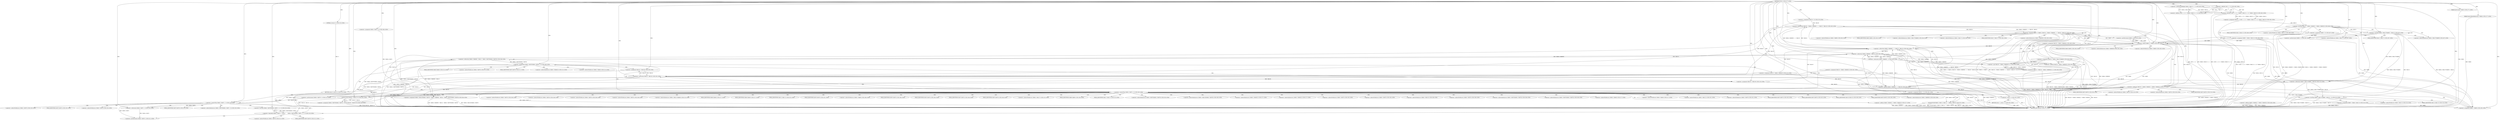 
digraph "FUN31" {  

"2424" [label = "(METHOD,FUN31)<SUB>477</SUB>" ]

"2695" [label = "(METHOD_RETURN,int)<SUB>477</SUB>" ]

"2425" [label = "(PARAM,AACContext *VAR55)<SUB>477</SUB>" ]

"2426" [label = "(PARAM,SpectralBandReplication *VAR46)<SUB>477</SUB>" ]

"2431" [label = "(&lt;operator&gt;.assignment,VAR138 = 0)<SUB>479</SUB>" ]

"2435" [label = "(&lt;operator&gt;.assignment,VAR139 = VAR46-&gt;VAR69[0])<SUB>480</SUB>" ]

"2443" [label = "(&lt;operator&gt;.assignment,VAR140 = VAR46-&gt;VAR48[1])<SUB>481</SUB>" ]

"2451" [label = "(&lt;operator&gt;.assignment,VAR141 = ((1000 &lt;&lt; 11) + (VAR46-&gt;VAR123 &gt;&gt; 1)) / VAR46-&gt;VAR123)<SUB>482</SUB>" ]

"2466" [label = "(&lt;operator&gt;.assignment,VAR46-&gt;VAR78 = 0)<SUB>484</SUB>" ]

"2693" [label = "(RETURN,return 0;,return 0;)<SUB>523</SUB>" ]

"2472" [label = "(&lt;operator&gt;.lessThan,VAR141 &lt; VAR46-&gt;VAR48[1] + VAR46-&gt;VAR49[1])<SUB>486</SUB>" ]

"2657" [label = "(&lt;operator&gt;.notEquals,VAR138 != VAR46-&gt;VAR48[1] + VAR46-&gt;VAR49[1])<SUB>517</SUB>" ]

"2671" [label = "(&lt;operator&gt;.logicalAnd,VAR46-&gt;VAR78 &gt; 1 &amp;&amp;\012        VAR46-&gt;VAR79[VAR46-&gt;VAR78 - 1] &lt; 3)<SUB>519</SUB>" ]

"2694" [label = "(LITERAL,0,return 0;)<SUB>523</SUB>" ]

"2453" [label = "(&lt;operator&gt;.division,((1000 &lt;&lt; 11) + (VAR46-&gt;VAR123 &gt;&gt; 1)) / VAR46-&gt;VAR123)<SUB>482</SUB>" ]

"2510" [label = "(&lt;operator&gt;.assignment,VAR142 = 0)<SUB>492</SUB>" ]

"2575" [label = "(&lt;operator&gt;.assignment,VAR46-&gt;VAR79[VAR46-&gt;VAR78]  = FUN32(VAR138 - VAR140, 0))<SUB>505</SUB>" ]

"2588" [label = "(&lt;operator&gt;.assignment,VAR46-&gt;VAR143[VAR46-&gt;VAR78] = VAR46-&gt;VAR69[0] - VAR142 - VAR46-&gt;VAR79[VAR46-&gt;VAR78])<SUB>506</SUB>" ]

"2689" [label = "(&lt;operator&gt;.postDecrement,VAR46-&gt;VAR78--)<SUB>521</SUB>" ]

"2454" [label = "(&lt;operator&gt;.addition,(1000 &lt;&lt; 11) + (VAR46-&gt;VAR123 &gt;&gt; 1))<SUB>482</SUB>" ]

"2474" [label = "(&lt;operator&gt;.addition,VAR46-&gt;VAR48[1] + VAR46-&gt;VAR49[1])<SUB>486</SUB>" ]

"2491" [label = "(&lt;operator&gt;.lessThan,VAR46-&gt;VAR127[VAR69] &lt; VAR141)<SUB>487</SUB>" ]

"2498" [label = "(&lt;operator&gt;.postIncrement,VAR69++)<SUB>487</SUB>" ]

"2502" [label = "(&lt;operator&gt;.assignment,VAR69 = VAR46-&gt;VAR113)<SUB>489</SUB>" ]

"2518" [label = "(&lt;operator&gt;.logicalOr,VAR68 == VAR69 || VAR138 &gt; (VAR46-&gt;VAR69[0] - 1 + VAR139 - VAR142))<SUB>493</SUB>" ]

"2535" [label = "(&lt;operator&gt;.postDecrement,VAR68--)<SUB>493</SUB>" ]

"2557" [label = "(&lt;operator&gt;.greaterThan,VAR46-&gt;VAR78 &gt; 5)<SUB>500</SUB>" ]

"2612" [label = "(&lt;operator&gt;.greaterThan,VAR46-&gt;VAR79[VAR46-&gt;VAR78] &gt; 0)<SUB>508</SUB>" ]

"2642" [label = "(&lt;operator&gt;.lessThan,VAR46-&gt;VAR127[VAR69] - VAR138 &lt; 3)<SUB>515</SUB>" ]

"2659" [label = "(&lt;operator&gt;.addition,VAR46-&gt;VAR48[1] + VAR46-&gt;VAR49[1])<SUB>517</SUB>" ]

"2672" [label = "(&lt;operator&gt;.greaterThan,VAR46-&gt;VAR78 &gt; 1)<SUB>519</SUB>" ]

"2677" [label = "(&lt;operator&gt;.lessThan,VAR46-&gt;VAR79[VAR46-&gt;VAR78 - 1] &lt; 3)<SUB>520</SUB>" ]

"2455" [label = "(&lt;operator&gt;.shiftLeft,1000 &lt;&lt; 11)<SUB>482</SUB>" ]

"2458" [label = "(&lt;operator&gt;.arithmeticShiftRight,VAR46-&gt;VAR123 &gt;&gt; 1)<SUB>482</SUB>" ]

"2488" [label = "(&lt;operator&gt;.assignment,VAR69 = 0)<SUB>487</SUB>" ]

"2515" [label = "(&lt;operator&gt;.assignment,VAR68 = VAR69)<SUB>493</SUB>" ]

"2538" [label = "(&lt;operator&gt;.assignment,VAR138 = VAR46-&gt;VAR127[VAR68])<SUB>494</SUB>" ]

"2545" [label = "(&lt;operator&gt;.assignment,VAR142 = (VAR138 + VAR46-&gt;VAR69[0]) &amp; 1)<SUB>495</SUB>" ]

"2563" [label = "(FUN28,FUN28(VAR55-&gt;VAR112, VAR114, &quot;&quot;, VAR46-&gt;VAR78))<SUB>501</SUB>" ]

"2572" [label = "(RETURN,return -1;,return -1;)<SUB>502</SUB>" ]

"2583" [label = "(FUN32,FUN32(VAR138 - VAR140, 0))<SUB>505</SUB>" ]

"2596" [label = "(&lt;operator&gt;.subtraction,VAR46-&gt;VAR69[0] - VAR142 - VAR46-&gt;VAR79[VAR46-&gt;VAR78])<SUB>506</SUB>" ]

"2622" [label = "(&lt;operator&gt;.assignment,VAR140 = VAR138)<SUB>509</SUB>" ]

"2625" [label = "(&lt;operator&gt;.assignment,VAR139 = VAR138)<SUB>510</SUB>" ]

"2628" [label = "(&lt;operator&gt;.postIncrement,VAR46-&gt;VAR78++)<SUB>511</SUB>" ]

"2652" [label = "(&lt;operator&gt;.assignment,VAR69 = VAR46-&gt;VAR113)<SUB>516</SUB>" ]

"2519" [label = "(&lt;operator&gt;.equals,VAR68 == VAR69)<SUB>493</SUB>" ]

"2522" [label = "(&lt;operator&gt;.greaterThan,VAR138 &gt; (VAR46-&gt;VAR69[0] - 1 + VAR139 - VAR142))<SUB>493</SUB>" ]

"2573" [label = "(&lt;operator&gt;.minus,-1)<SUB>502</SUB>" ]

"2584" [label = "(&lt;operator&gt;.subtraction,VAR138 - VAR140)<SUB>505</SUB>" ]

"2597" [label = "(&lt;operator&gt;.subtraction,VAR46-&gt;VAR69[0] - VAR142)<SUB>506</SUB>" ]

"2634" [label = "(&lt;operator&gt;.assignment,VAR139 = VAR46-&gt;VAR48[1])<SUB>513</SUB>" ]

"2643" [label = "(&lt;operator&gt;.subtraction,VAR46-&gt;VAR127[VAR69] - VAR138)<SUB>515</SUB>" ]

"2682" [label = "(&lt;operator&gt;.subtraction,VAR46-&gt;VAR78 - 1)<SUB>520</SUB>" ]

"2524" [label = "(&lt;operator&gt;.subtraction,VAR46-&gt;VAR69[0] - 1 + VAR139 - VAR142)<SUB>493</SUB>" ]

"2547" [label = "(&lt;operator&gt;.and,(VAR138 + VAR46-&gt;VAR69[0]) &amp; 1)<SUB>495</SUB>" ]

"2525" [label = "(&lt;operator&gt;.addition,VAR46-&gt;VAR69[0] - 1 + VAR139)<SUB>493</SUB>" ]

"2548" [label = "(&lt;operator&gt;.addition,VAR138 + VAR46-&gt;VAR69[0])<SUB>495</SUB>" ]

"2526" [label = "(&lt;operator&gt;.subtraction,VAR46-&gt;VAR69[0] - 1)<SUB>493</SUB>" ]

"2576" [label = "(&lt;operator&gt;.indirectIndexAccess,VAR46-&gt;VAR79[VAR46-&gt;VAR78])<SUB>505</SUB>" ]

"2589" [label = "(&lt;operator&gt;.indirectIndexAccess,VAR46-&gt;VAR143[VAR46-&gt;VAR78])<SUB>506</SUB>" ]

"2660" [label = "(&lt;operator&gt;.indirectIndexAccess,VAR46-&gt;VAR48[1])<SUB>517</SUB>" ]

"2665" [label = "(&lt;operator&gt;.indirectIndexAccess,VAR46-&gt;VAR49[1])<SUB>517</SUB>" ]

"2673" [label = "(&lt;operator&gt;.indirectFieldAccess,VAR46-&gt;VAR78)<SUB>519</SUB>" ]

"2678" [label = "(&lt;operator&gt;.indirectIndexAccess,VAR46-&gt;VAR79[VAR46-&gt;VAR78 - 1])<SUB>520</SUB>" ]

"2690" [label = "(&lt;operator&gt;.indirectFieldAccess,VAR46-&gt;VAR78)<SUB>521</SUB>" ]

"2492" [label = "(&lt;operator&gt;.indirectIndexAccess,VAR46-&gt;VAR127[VAR69])<SUB>487</SUB>" ]

"2504" [label = "(&lt;operator&gt;.indirectFieldAccess,VAR46-&gt;VAR113)<SUB>489</SUB>" ]

"2558" [label = "(&lt;operator&gt;.indirectFieldAccess,VAR46-&gt;VAR78)<SUB>500</SUB>" ]

"2577" [label = "(&lt;operator&gt;.indirectFieldAccess,VAR46-&gt;VAR79)<SUB>505</SUB>" ]

"2580" [label = "(&lt;operator&gt;.indirectFieldAccess,VAR46-&gt;VAR78)<SUB>505</SUB>" ]

"2590" [label = "(&lt;operator&gt;.indirectFieldAccess,VAR46-&gt;VAR143)<SUB>506</SUB>" ]

"2593" [label = "(&lt;operator&gt;.indirectFieldAccess,VAR46-&gt;VAR78)<SUB>506</SUB>" ]

"2604" [label = "(&lt;operator&gt;.indirectIndexAccess,VAR46-&gt;VAR79[VAR46-&gt;VAR78])<SUB>506</SUB>" ]

"2613" [label = "(&lt;operator&gt;.indirectIndexAccess,VAR46-&gt;VAR79[VAR46-&gt;VAR78])<SUB>508</SUB>" ]

"2661" [label = "(&lt;operator&gt;.indirectFieldAccess,VAR46-&gt;VAR48)<SUB>517</SUB>" ]

"2666" [label = "(&lt;operator&gt;.indirectFieldAccess,VAR46-&gt;VAR49)<SUB>517</SUB>" ]

"2675" [label = "(FIELD_IDENTIFIER,VAR78,VAR78)<SUB>519</SUB>" ]

"2679" [label = "(&lt;operator&gt;.indirectFieldAccess,VAR46-&gt;VAR79)<SUB>520</SUB>" ]

"2692" [label = "(FIELD_IDENTIFIER,VAR78,VAR78)<SUB>521</SUB>" ]

"2493" [label = "(&lt;operator&gt;.indirectFieldAccess,VAR46-&gt;VAR127)<SUB>487</SUB>" ]

"2506" [label = "(FIELD_IDENTIFIER,VAR113,VAR113)<SUB>489</SUB>" ]

"2540" [label = "(&lt;operator&gt;.indirectIndexAccess,VAR46-&gt;VAR127[VAR68])<SUB>494</SUB>" ]

"2560" [label = "(FIELD_IDENTIFIER,VAR78,VAR78)<SUB>500</SUB>" ]

"2564" [label = "(&lt;operator&gt;.indirectFieldAccess,VAR55-&gt;VAR112)<SUB>501</SUB>" ]

"2569" [label = "(&lt;operator&gt;.indirectFieldAccess,VAR46-&gt;VAR78)<SUB>501</SUB>" ]

"2579" [label = "(FIELD_IDENTIFIER,VAR79,VAR79)<SUB>505</SUB>" ]

"2582" [label = "(FIELD_IDENTIFIER,VAR78,VAR78)<SUB>505</SUB>" ]

"2592" [label = "(FIELD_IDENTIFIER,VAR143,VAR143)<SUB>506</SUB>" ]

"2595" [label = "(FIELD_IDENTIFIER,VAR78,VAR78)<SUB>506</SUB>" ]

"2598" [label = "(&lt;operator&gt;.indirectIndexAccess,VAR46-&gt;VAR69[0])<SUB>506</SUB>" ]

"2605" [label = "(&lt;operator&gt;.indirectFieldAccess,VAR46-&gt;VAR79)<SUB>506</SUB>" ]

"2608" [label = "(&lt;operator&gt;.indirectFieldAccess,VAR46-&gt;VAR78)<SUB>506</SUB>" ]

"2614" [label = "(&lt;operator&gt;.indirectFieldAccess,VAR46-&gt;VAR79)<SUB>508</SUB>" ]

"2617" [label = "(&lt;operator&gt;.indirectFieldAccess,VAR46-&gt;VAR78)<SUB>508</SUB>" ]

"2629" [label = "(&lt;operator&gt;.indirectFieldAccess,VAR46-&gt;VAR78)<SUB>511</SUB>" ]

"2644" [label = "(&lt;operator&gt;.indirectIndexAccess,VAR46-&gt;VAR127[VAR69])<SUB>515</SUB>" ]

"2654" [label = "(&lt;operator&gt;.indirectFieldAccess,VAR46-&gt;VAR113)<SUB>516</SUB>" ]

"2663" [label = "(FIELD_IDENTIFIER,VAR48,VAR48)<SUB>517</SUB>" ]

"2668" [label = "(FIELD_IDENTIFIER,VAR49,VAR49)<SUB>517</SUB>" ]

"2681" [label = "(FIELD_IDENTIFIER,VAR79,VAR79)<SUB>520</SUB>" ]

"2683" [label = "(&lt;operator&gt;.indirectFieldAccess,VAR46-&gt;VAR78)<SUB>520</SUB>" ]

"2495" [label = "(FIELD_IDENTIFIER,VAR127,VAR127)<SUB>487</SUB>" ]

"2541" [label = "(&lt;operator&gt;.indirectFieldAccess,VAR46-&gt;VAR127)<SUB>494</SUB>" ]

"2566" [label = "(FIELD_IDENTIFIER,VAR112,VAR112)<SUB>501</SUB>" ]

"2571" [label = "(FIELD_IDENTIFIER,VAR78,VAR78)<SUB>501</SUB>" ]

"2599" [label = "(&lt;operator&gt;.indirectFieldAccess,VAR46-&gt;VAR69)<SUB>506</SUB>" ]

"2607" [label = "(FIELD_IDENTIFIER,VAR79,VAR79)<SUB>506</SUB>" ]

"2610" [label = "(FIELD_IDENTIFIER,VAR78,VAR78)<SUB>506</SUB>" ]

"2616" [label = "(FIELD_IDENTIFIER,VAR79,VAR79)<SUB>508</SUB>" ]

"2619" [label = "(FIELD_IDENTIFIER,VAR78,VAR78)<SUB>508</SUB>" ]

"2631" [label = "(FIELD_IDENTIFIER,VAR78,VAR78)<SUB>511</SUB>" ]

"2636" [label = "(&lt;operator&gt;.indirectIndexAccess,VAR46-&gt;VAR48[1])<SUB>513</SUB>" ]

"2645" [label = "(&lt;operator&gt;.indirectFieldAccess,VAR46-&gt;VAR127)<SUB>515</SUB>" ]

"2656" [label = "(FIELD_IDENTIFIER,VAR113,VAR113)<SUB>516</SUB>" ]

"2685" [label = "(FIELD_IDENTIFIER,VAR78,VAR78)<SUB>520</SUB>" ]

"2543" [label = "(FIELD_IDENTIFIER,VAR127,VAR127)<SUB>494</SUB>" ]

"2550" [label = "(&lt;operator&gt;.indirectIndexAccess,VAR46-&gt;VAR69[0])<SUB>495</SUB>" ]

"2601" [label = "(FIELD_IDENTIFIER,VAR69,VAR69)<SUB>506</SUB>" ]

"2637" [label = "(&lt;operator&gt;.indirectFieldAccess,VAR46-&gt;VAR48)<SUB>513</SUB>" ]

"2647" [label = "(FIELD_IDENTIFIER,VAR127,VAR127)<SUB>515</SUB>" ]

"2527" [label = "(&lt;operator&gt;.indirectIndexAccess,VAR46-&gt;VAR69[0])<SUB>493</SUB>" ]

"2551" [label = "(&lt;operator&gt;.indirectFieldAccess,VAR46-&gt;VAR69)<SUB>495</SUB>" ]

"2639" [label = "(FIELD_IDENTIFIER,VAR48,VAR48)<SUB>513</SUB>" ]

"2528" [label = "(&lt;operator&gt;.indirectFieldAccess,VAR46-&gt;VAR69)<SUB>493</SUB>" ]

"2553" [label = "(FIELD_IDENTIFIER,VAR69,VAR69)<SUB>495</SUB>" ]

"2530" [label = "(FIELD_IDENTIFIER,VAR69,VAR69)<SUB>493</SUB>" ]

  "2693" -> "2695"  [ label = "DDG: &lt;RET&gt;"] 

  "2572" -> "2695"  [ label = "DDG: &lt;RET&gt;"] 

  "2425" -> "2695"  [ label = "DDG: VAR55"] 

  "2426" -> "2695"  [ label = "DDG: VAR46"] 

  "2431" -> "2695"  [ label = "DDG: VAR138"] 

  "2435" -> "2695"  [ label = "DDG: VAR139"] 

  "2435" -> "2695"  [ label = "DDG: VAR46-&gt;VAR69[0]"] 

  "2443" -> "2695"  [ label = "DDG: VAR140"] 

  "2454" -> "2695"  [ label = "DDG: 1000 &lt;&lt; 11"] 

  "2454" -> "2695"  [ label = "DDG: VAR46-&gt;VAR123 &gt;&gt; 1"] 

  "2453" -> "2695"  [ label = "DDG: (1000 &lt;&lt; 11) + (VAR46-&gt;VAR123 &gt;&gt; 1)"] 

  "2453" -> "2695"  [ label = "DDG: VAR46-&gt;VAR123"] 

  "2451" -> "2695"  [ label = "DDG: ((1000 &lt;&lt; 11) + (VAR46-&gt;VAR123 &gt;&gt; 1)) / VAR46-&gt;VAR123"] 

  "2472" -> "2695"  [ label = "DDG: VAR141"] 

  "2474" -> "2695"  [ label = "DDG: VAR46-&gt;VAR48[1]"] 

  "2474" -> "2695"  [ label = "DDG: VAR46-&gt;VAR49[1]"] 

  "2472" -> "2695"  [ label = "DDG: VAR46-&gt;VAR48[1] + VAR46-&gt;VAR49[1]"] 

  "2472" -> "2695"  [ label = "DDG: VAR141 &lt; VAR46-&gt;VAR48[1] + VAR46-&gt;VAR49[1]"] 

  "2502" -> "2695"  [ label = "DDG: VAR46-&gt;VAR113"] 

  "2491" -> "2695"  [ label = "DDG: VAR46-&gt;VAR127[VAR69]"] 

  "2491" -> "2695"  [ label = "DDG: VAR141"] 

  "2491" -> "2695"  [ label = "DDG: VAR46-&gt;VAR127[VAR69] &lt; VAR141"] 

  "2510" -> "2695"  [ label = "DDG: VAR142"] 

  "2519" -> "2695"  [ label = "DDG: VAR68"] 

  "2519" -> "2695"  [ label = "DDG: VAR69"] 

  "2518" -> "2695"  [ label = "DDG: VAR68 == VAR69"] 

  "2522" -> "2695"  [ label = "DDG: VAR138"] 

  "2526" -> "2695"  [ label = "DDG: VAR46-&gt;VAR69[0]"] 

  "2525" -> "2695"  [ label = "DDG: VAR46-&gt;VAR69[0] - 1"] 

  "2525" -> "2695"  [ label = "DDG: VAR139"] 

  "2524" -> "2695"  [ label = "DDG: VAR46-&gt;VAR69[0] - 1 + VAR139"] 

  "2524" -> "2695"  [ label = "DDG: VAR142"] 

  "2522" -> "2695"  [ label = "DDG: VAR46-&gt;VAR69[0] - 1 + VAR139 - VAR142"] 

  "2518" -> "2695"  [ label = "DDG: VAR138 &gt; (VAR46-&gt;VAR69[0] - 1 + VAR139 - VAR142)"] 

  "2518" -> "2695"  [ label = "DDG: VAR68 == VAR69 || VAR138 &gt; (VAR46-&gt;VAR69[0] - 1 + VAR139 - VAR142)"] 

  "2557" -> "2695"  [ label = "DDG: VAR46-&gt;VAR78 &gt; 5"] 

  "2584" -> "2695"  [ label = "DDG: VAR140"] 

  "2583" -> "2695"  [ label = "DDG: VAR138 - VAR140"] 

  "2575" -> "2695"  [ label = "DDG: FUN32(VAR138 - VAR140, 0)"] 

  "2588" -> "2695"  [ label = "DDG: VAR46-&gt;VAR143[VAR46-&gt;VAR78]"] 

  "2597" -> "2695"  [ label = "DDG: VAR46-&gt;VAR69[0]"] 

  "2596" -> "2695"  [ label = "DDG: VAR46-&gt;VAR69[0] - VAR142"] 

  "2588" -> "2695"  [ label = "DDG: VAR46-&gt;VAR69[0] - VAR142 - VAR46-&gt;VAR79[VAR46-&gt;VAR78]"] 

  "2612" -> "2695"  [ label = "DDG: VAR46-&gt;VAR79[VAR46-&gt;VAR78]"] 

  "2612" -> "2695"  [ label = "DDG: VAR46-&gt;VAR79[VAR46-&gt;VAR78] &gt; 0"] 

  "2634" -> "2695"  [ label = "DDG: VAR139"] 

  "2622" -> "2695"  [ label = "DDG: VAR140"] 

  "2625" -> "2695"  [ label = "DDG: VAR139"] 

  "2643" -> "2695"  [ label = "DDG: VAR46-&gt;VAR127[VAR69]"] 

  "2642" -> "2695"  [ label = "DDG: VAR46-&gt;VAR127[VAR69] - VAR138"] 

  "2642" -> "2695"  [ label = "DDG: VAR46-&gt;VAR127[VAR69] - VAR138 &lt; 3"] 

  "2652" -> "2695"  [ label = "DDG: VAR46-&gt;VAR113"] 

  "2657" -> "2695"  [ label = "DDG: VAR138"] 

  "2659" -> "2695"  [ label = "DDG: VAR46-&gt;VAR48[1]"] 

  "2659" -> "2695"  [ label = "DDG: VAR46-&gt;VAR49[1]"] 

  "2657" -> "2695"  [ label = "DDG: VAR46-&gt;VAR48[1] + VAR46-&gt;VAR49[1]"] 

  "2657" -> "2695"  [ label = "DDG: VAR138 != VAR46-&gt;VAR48[1] + VAR46-&gt;VAR49[1]"] 

  "2563" -> "2695"  [ label = "DDG: VAR55-&gt;VAR112"] 

  "2563" -> "2695"  [ label = "DDG: VAR46-&gt;VAR78"] 

  "2563" -> "2695"  [ label = "DDG: FUN28(VAR55-&gt;VAR112, VAR114, &quot;&quot;, VAR46-&gt;VAR78)"] 

  "2573" -> "2695"  [ label = "DDG: -1"] 

  "2538" -> "2695"  [ label = "DDG: VAR46-&gt;VAR127[VAR68]"] 

  "2545" -> "2695"  [ label = "DDG: VAR142"] 

  "2548" -> "2695"  [ label = "DDG: VAR138"] 

  "2548" -> "2695"  [ label = "DDG: VAR46-&gt;VAR69[0]"] 

  "2547" -> "2695"  [ label = "DDG: VAR138 + VAR46-&gt;VAR69[0]"] 

  "2545" -> "2695"  [ label = "DDG: (VAR138 + VAR46-&gt;VAR69[0]) &amp; 1"] 

  "2563" -> "2695"  [ label = "DDG: VAR114"] 

  "2424" -> "2425"  [ label = "DDG: "] 

  "2424" -> "2426"  [ label = "DDG: "] 

  "2424" -> "2431"  [ label = "DDG: "] 

  "2453" -> "2451"  [ label = "DDG: (1000 &lt;&lt; 11) + (VAR46-&gt;VAR123 &gt;&gt; 1)"] 

  "2453" -> "2451"  [ label = "DDG: VAR46-&gt;VAR123"] 

  "2424" -> "2466"  [ label = "DDG: "] 

  "2694" -> "2693"  [ label = "DDG: 0"] 

  "2424" -> "2693"  [ label = "DDG: "] 

  "2424" -> "2694"  [ label = "DDG: "] 

  "2455" -> "2453"  [ label = "DDG: 1000"] 

  "2455" -> "2453"  [ label = "DDG: 11"] 

  "2458" -> "2453"  [ label = "DDG: VAR46-&gt;VAR123"] 

  "2458" -> "2453"  [ label = "DDG: 1"] 

  "2451" -> "2472"  [ label = "DDG: VAR141"] 

  "2424" -> "2472"  [ label = "DDG: "] 

  "2424" -> "2510"  [ label = "DDG: "] 

  "2583" -> "2575"  [ label = "DDG: VAR138 - VAR140"] 

  "2583" -> "2575"  [ label = "DDG: 0"] 

  "2596" -> "2588"  [ label = "DDG: VAR46-&gt;VAR69[0] - VAR142"] 

  "2596" -> "2588"  [ label = "DDG: VAR46-&gt;VAR79[VAR46-&gt;VAR78]"] 

  "2643" -> "2657"  [ label = "DDG: VAR138"] 

  "2424" -> "2657"  [ label = "DDG: "] 

  "2672" -> "2671"  [ label = "DDG: VAR46-&gt;VAR78"] 

  "2672" -> "2671"  [ label = "DDG: 1"] 

  "2677" -> "2671"  [ label = "DDG: VAR46-&gt;VAR79[VAR46-&gt;VAR78 - 1]"] 

  "2677" -> "2671"  [ label = "DDG: 3"] 

  "2455" -> "2454"  [ label = "DDG: 1000"] 

  "2455" -> "2454"  [ label = "DDG: 11"] 

  "2458" -> "2454"  [ label = "DDG: VAR46-&gt;VAR123"] 

  "2458" -> "2454"  [ label = "DDG: 1"] 

  "2557" -> "2672"  [ label = "DDG: VAR46-&gt;VAR78"] 

  "2628" -> "2672"  [ label = "DDG: VAR46-&gt;VAR78"] 

  "2424" -> "2672"  [ label = "DDG: "] 

  "2424" -> "2677"  [ label = "DDG: "] 

  "2672" -> "2689"  [ label = "DDG: VAR46-&gt;VAR78"] 

  "2682" -> "2689"  [ label = "DDG: VAR46-&gt;VAR78"] 

  "2424" -> "2455"  [ label = "DDG: "] 

  "2424" -> "2458"  [ label = "DDG: "] 

  "2424" -> "2488"  [ label = "DDG: "] 

  "2472" -> "2491"  [ label = "DDG: VAR141"] 

  "2424" -> "2491"  [ label = "DDG: "] 

  "2488" -> "2498"  [ label = "DDG: VAR69"] 

  "2424" -> "2498"  [ label = "DDG: "] 

  "2502" -> "2515"  [ label = "DDG: VAR69"] 

  "2488" -> "2515"  [ label = "DDG: VAR69"] 

  "2519" -> "2515"  [ label = "DDG: VAR69"] 

  "2652" -> "2515"  [ label = "DDG: VAR69"] 

  "2498" -> "2515"  [ label = "DDG: VAR69"] 

  "2424" -> "2515"  [ label = "DDG: "] 

  "2519" -> "2518"  [ label = "DDG: VAR68"] 

  "2519" -> "2518"  [ label = "DDG: VAR69"] 

  "2522" -> "2518"  [ label = "DDG: VAR138"] 

  "2522" -> "2518"  [ label = "DDG: VAR46-&gt;VAR69[0] - 1 + VAR139 - VAR142"] 

  "2519" -> "2535"  [ label = "DDG: VAR68"] 

  "2424" -> "2535"  [ label = "DDG: "] 

  "2547" -> "2545"  [ label = "DDG: VAR138 + VAR46-&gt;VAR69[0]"] 

  "2547" -> "2545"  [ label = "DDG: 1"] 

  "2466" -> "2557"  [ label = "DDG: VAR46-&gt;VAR78"] 

  "2628" -> "2557"  [ label = "DDG: VAR46-&gt;VAR78"] 

  "2424" -> "2557"  [ label = "DDG: "] 

  "2573" -> "2572"  [ label = "DDG: -1"] 

  "2584" -> "2583"  [ label = "DDG: VAR138"] 

  "2584" -> "2583"  [ label = "DDG: VAR140"] 

  "2424" -> "2583"  [ label = "DDG: "] 

  "2597" -> "2596"  [ label = "DDG: VAR46-&gt;VAR69[0]"] 

  "2597" -> "2596"  [ label = "DDG: VAR142"] 

  "2575" -> "2596"  [ label = "DDG: VAR46-&gt;VAR79[VAR46-&gt;VAR78]"] 

  "2596" -> "2612"  [ label = "DDG: VAR46-&gt;VAR79[VAR46-&gt;VAR78]"] 

  "2424" -> "2612"  [ label = "DDG: "] 

  "2584" -> "2622"  [ label = "DDG: VAR138"] 

  "2424" -> "2622"  [ label = "DDG: "] 

  "2424" -> "2625"  [ label = "DDG: "] 

  "2584" -> "2625"  [ label = "DDG: VAR138"] 

  "2643" -> "2642"  [ label = "DDG: VAR46-&gt;VAR127[VAR69]"] 

  "2643" -> "2642"  [ label = "DDG: VAR138"] 

  "2424" -> "2642"  [ label = "DDG: "] 

  "2515" -> "2519"  [ label = "DDG: VAR68"] 

  "2535" -> "2519"  [ label = "DDG: VAR68"] 

  "2424" -> "2519"  [ label = "DDG: "] 

  "2502" -> "2519"  [ label = "DDG: VAR69"] 

  "2488" -> "2519"  [ label = "DDG: VAR69"] 

  "2652" -> "2519"  [ label = "DDG: VAR69"] 

  "2498" -> "2519"  [ label = "DDG: VAR69"] 

  "2431" -> "2522"  [ label = "DDG: VAR138"] 

  "2657" -> "2522"  [ label = "DDG: VAR138"] 

  "2424" -> "2522"  [ label = "DDG: "] 

  "2538" -> "2522"  [ label = "DDG: VAR138"] 

  "2524" -> "2522"  [ label = "DDG: VAR46-&gt;VAR69[0] - 1 + VAR139"] 

  "2524" -> "2522"  [ label = "DDG: VAR142"] 

  "2424" -> "2563"  [ label = "DDG: "] 

  "2557" -> "2563"  [ label = "DDG: VAR46-&gt;VAR78"] 

  "2431" -> "2584"  [ label = "DDG: VAR138"] 

  "2522" -> "2584"  [ label = "DDG: VAR138"] 

  "2657" -> "2584"  [ label = "DDG: VAR138"] 

  "2424" -> "2584"  [ label = "DDG: "] 

  "2538" -> "2584"  [ label = "DDG: VAR138"] 

  "2443" -> "2584"  [ label = "DDG: VAR140"] 

  "2622" -> "2584"  [ label = "DDG: VAR140"] 

  "2526" -> "2597"  [ label = "DDG: VAR46-&gt;VAR69[0]"] 

  "2510" -> "2597"  [ label = "DDG: VAR142"] 

  "2524" -> "2597"  [ label = "DDG: VAR142"] 

  "2545" -> "2597"  [ label = "DDG: VAR142"] 

  "2424" -> "2597"  [ label = "DDG: "] 

  "2557" -> "2628"  [ label = "DDG: VAR46-&gt;VAR78"] 

  "2491" -> "2643"  [ label = "DDG: VAR46-&gt;VAR127[VAR69]"] 

  "2584" -> "2643"  [ label = "DDG: VAR138"] 

  "2424" -> "2643"  [ label = "DDG: "] 

  "2672" -> "2682"  [ label = "DDG: VAR46-&gt;VAR78"] 

  "2424" -> "2682"  [ label = "DDG: "] 

  "2526" -> "2524"  [ label = "DDG: VAR46-&gt;VAR69[0]"] 

  "2526" -> "2524"  [ label = "DDG: 1"] 

  "2435" -> "2524"  [ label = "DDG: VAR139"] 

  "2634" -> "2524"  [ label = "DDG: VAR139"] 

  "2625" -> "2524"  [ label = "DDG: VAR139"] 

  "2424" -> "2524"  [ label = "DDG: "] 

  "2510" -> "2524"  [ label = "DDG: VAR142"] 

  "2545" -> "2524"  [ label = "DDG: VAR142"] 

  "2538" -> "2547"  [ label = "DDG: VAR138"] 

  "2424" -> "2547"  [ label = "DDG: "] 

  "2526" -> "2547"  [ label = "DDG: VAR46-&gt;VAR69[0]"] 

  "2597" -> "2547"  [ label = "DDG: VAR46-&gt;VAR69[0]"] 

  "2424" -> "2573"  [ label = "DDG: "] 

  "2526" -> "2525"  [ label = "DDG: VAR46-&gt;VAR69[0]"] 

  "2526" -> "2525"  [ label = "DDG: 1"] 

  "2435" -> "2525"  [ label = "DDG: VAR139"] 

  "2634" -> "2525"  [ label = "DDG: VAR139"] 

  "2625" -> "2525"  [ label = "DDG: VAR139"] 

  "2424" -> "2525"  [ label = "DDG: "] 

  "2538" -> "2548"  [ label = "DDG: VAR138"] 

  "2424" -> "2548"  [ label = "DDG: "] 

  "2526" -> "2548"  [ label = "DDG: VAR46-&gt;VAR69[0]"] 

  "2597" -> "2548"  [ label = "DDG: VAR46-&gt;VAR69[0]"] 

  "2597" -> "2526"  [ label = "DDG: VAR46-&gt;VAR69[0]"] 

  "2424" -> "2526"  [ label = "DDG: "] 

  "2472" -> "2502"  [ label = "CDG: "] 

  "2472" -> "2488"  [ label = "CDG: "] 

  "2472" -> "2504"  [ label = "CDG: "] 

  "2472" -> "2491"  [ label = "CDG: "] 

  "2472" -> "2506"  [ label = "CDG: "] 

  "2472" -> "2492"  [ label = "CDG: "] 

  "2472" -> "2493"  [ label = "CDG: "] 

  "2472" -> "2495"  [ label = "CDG: "] 

  "2657" -> "2519"  [ label = "CDG: "] 

  "2657" -> "2558"  [ label = "CDG: "] 

  "2657" -> "2557"  [ label = "CDG: "] 

  "2657" -> "2560"  [ label = "CDG: "] 

  "2657" -> "2693"  [ label = "CDG: "] 

  "2657" -> "2671"  [ label = "CDG: "] 

  "2657" -> "2673"  [ label = "CDG: "] 

  "2657" -> "2515"  [ label = "CDG: "] 

  "2657" -> "2518"  [ label = "CDG: "] 

  "2657" -> "2675"  [ label = "CDG: "] 

  "2657" -> "2672"  [ label = "CDG: "] 

  "2657" -> "2510"  [ label = "CDG: "] 

  "2671" -> "2690"  [ label = "CDG: "] 

  "2671" -> "2692"  [ label = "CDG: "] 

  "2671" -> "2689"  [ label = "CDG: "] 

  "2672" -> "2685"  [ label = "CDG: "] 

  "2672" -> "2677"  [ label = "CDG: "] 

  "2672" -> "2679"  [ label = "CDG: "] 

  "2672" -> "2678"  [ label = "CDG: "] 

  "2672" -> "2682"  [ label = "CDG: "] 

  "2672" -> "2681"  [ label = "CDG: "] 

  "2672" -> "2683"  [ label = "CDG: "] 

  "2491" -> "2491"  [ label = "CDG: "] 

  "2491" -> "2492"  [ label = "CDG: "] 

  "2491" -> "2493"  [ label = "CDG: "] 

  "2491" -> "2495"  [ label = "CDG: "] 

  "2491" -> "2498"  [ label = "CDG: "] 

  "2518" -> "2519"  [ label = "CDG: "] 

  "2518" -> "2540"  [ label = "CDG: "] 

  "2518" -> "2518"  [ label = "CDG: "] 

  "2518" -> "2535"  [ label = "CDG: "] 

  "2518" -> "2538"  [ label = "CDG: "] 

  "2518" -> "2543"  [ label = "CDG: "] 

  "2518" -> "2541"  [ label = "CDG: "] 

  "2518" -> "2547"  [ label = "CDG: "] 

  "2518" -> "2551"  [ label = "CDG: "] 

  "2518" -> "2553"  [ label = "CDG: "] 

  "2518" -> "2545"  [ label = "CDG: "] 

  "2518" -> "2548"  [ label = "CDG: "] 

  "2518" -> "2550"  [ label = "CDG: "] 

  "2557" -> "2660"  [ label = "CDG: "] 

  "2557" -> "2643"  [ label = "CDG: "] 

  "2557" -> "2566"  [ label = "CDG: "] 

  "2557" -> "2613"  [ label = "CDG: "] 

  "2557" -> "2575"  [ label = "CDG: "] 

  "2557" -> "2596"  [ label = "CDG: "] 

  "2557" -> "2598"  [ label = "CDG: "] 

  "2557" -> "2659"  [ label = "CDG: "] 

  "2557" -> "2612"  [ label = "CDG: "] 

  "2557" -> "2582"  [ label = "CDG: "] 

  "2557" -> "2599"  [ label = "CDG: "] 

  "2557" -> "2583"  [ label = "CDG: "] 

  "2557" -> "2668"  [ label = "CDG: "] 

  "2557" -> "2579"  [ label = "CDG: "] 

  "2557" -> "2590"  [ label = "CDG: "] 

  "2557" -> "2577"  [ label = "CDG: "] 

  "2557" -> "2572"  [ label = "CDG: "] 

  "2557" -> "2588"  [ label = "CDG: "] 

  "2557" -> "2666"  [ label = "CDG: "] 

  "2557" -> "2661"  [ label = "CDG: "] 

  "2557" -> "2619"  [ label = "CDG: "] 

  "2557" -> "2597"  [ label = "CDG: "] 

  "2557" -> "2616"  [ label = "CDG: "] 

  "2557" -> "2601"  [ label = "CDG: "] 

  "2557" -> "2657"  [ label = "CDG: "] 

  "2557" -> "2563"  [ label = "CDG: "] 

  "2557" -> "2593"  [ label = "CDG: "] 

  "2557" -> "2584"  [ label = "CDG: "] 

  "2557" -> "2605"  [ label = "CDG: "] 

  "2557" -> "2604"  [ label = "CDG: "] 

  "2557" -> "2645"  [ label = "CDG: "] 

  "2557" -> "2617"  [ label = "CDG: "] 

  "2557" -> "2647"  [ label = "CDG: "] 

  "2557" -> "2592"  [ label = "CDG: "] 

  "2557" -> "2573"  [ label = "CDG: "] 

  "2557" -> "2607"  [ label = "CDG: "] 

  "2557" -> "2614"  [ label = "CDG: "] 

  "2557" -> "2644"  [ label = "CDG: "] 

  "2557" -> "2665"  [ label = "CDG: "] 

  "2557" -> "2569"  [ label = "CDG: "] 

  "2557" -> "2571"  [ label = "CDG: "] 

  "2557" -> "2663"  [ label = "CDG: "] 

  "2557" -> "2610"  [ label = "CDG: "] 

  "2557" -> "2576"  [ label = "CDG: "] 

  "2557" -> "2589"  [ label = "CDG: "] 

  "2557" -> "2608"  [ label = "CDG: "] 

  "2557" -> "2564"  [ label = "CDG: "] 

  "2557" -> "2580"  [ label = "CDG: "] 

  "2557" -> "2642"  [ label = "CDG: "] 

  "2557" -> "2595"  [ label = "CDG: "] 

  "2612" -> "2629"  [ label = "CDG: "] 

  "2612" -> "2634"  [ label = "CDG: "] 

  "2612" -> "2637"  [ label = "CDG: "] 

  "2612" -> "2625"  [ label = "CDG: "] 

  "2612" -> "2622"  [ label = "CDG: "] 

  "2612" -> "2631"  [ label = "CDG: "] 

  "2612" -> "2628"  [ label = "CDG: "] 

  "2612" -> "2639"  [ label = "CDG: "] 

  "2612" -> "2636"  [ label = "CDG: "] 

  "2642" -> "2652"  [ label = "CDG: "] 

  "2642" -> "2656"  [ label = "CDG: "] 

  "2642" -> "2654"  [ label = "CDG: "] 

  "2519" -> "2526"  [ label = "CDG: "] 

  "2519" -> "2525"  [ label = "CDG: "] 

  "2519" -> "2522"  [ label = "CDG: "] 

  "2519" -> "2527"  [ label = "CDG: "] 

  "2519" -> "2528"  [ label = "CDG: "] 

  "2519" -> "2530"  [ label = "CDG: "] 

  "2519" -> "2524"  [ label = "CDG: "] 

}